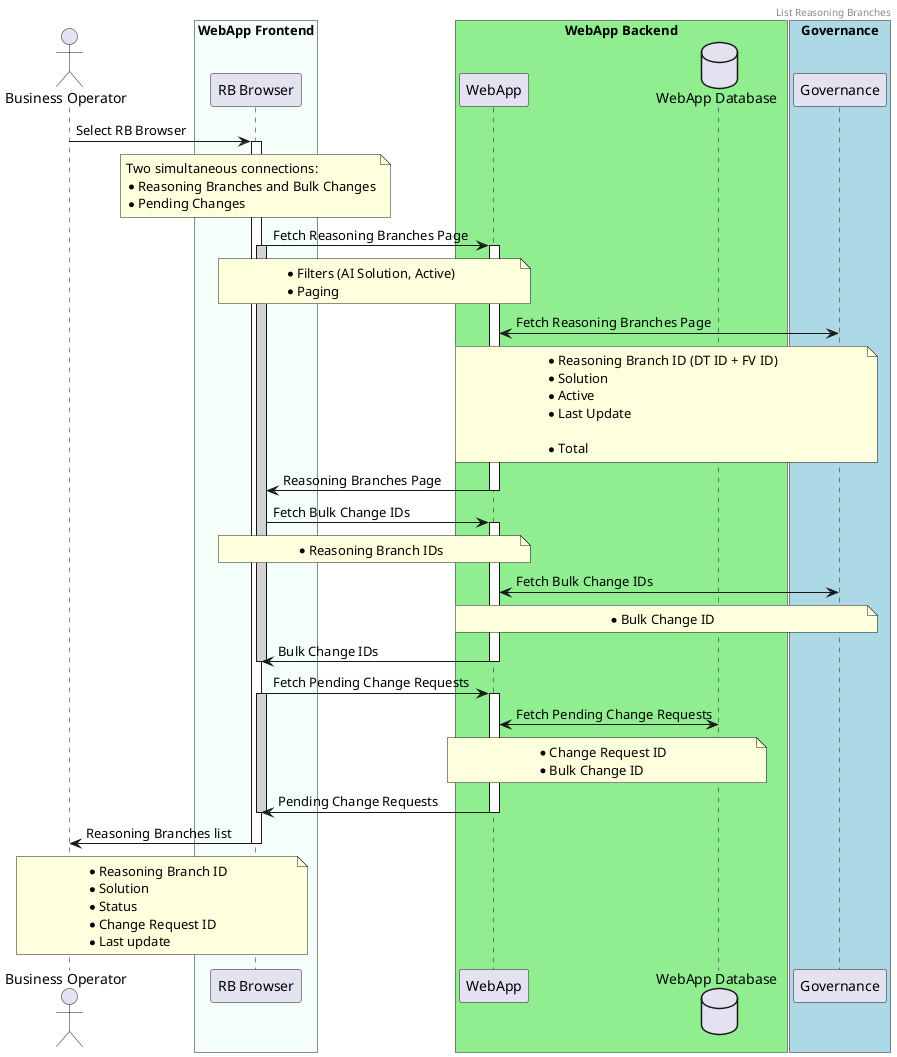 @startuml
header List Reasoning Branches

actor BO as "Business Operator"

box "WebApp Frontend" #MintCream
    participant Frontend as "RB Browser"
end box

box "WebApp Backend" #LightGreen
    participant Backend as "WebApp"
    database WebAppDB as "WebApp Database"
end box

box "Governance" #LightBlue
    participant G as "Governance"
end box

BO -> Frontend : Select RB Browser

note over Frontend
Two simultaneous connections:
* Reasoning Branches and Bulk Changes
* Pending Changes
end note

activate Frontend
Frontend -> Backend : Fetch Reasoning Branches Page
note over Frontend, Backend
    * Filters (AI Solution, Active)
    * Paging
end note

activate Frontend #LightGray
activate Backend
Backend <-> G : Fetch Reasoning Branches Page
note over Backend, G
    * Reasoning Branch ID (DT ID + FV ID)
    * Solution
    * Active
    * Last Update

    * Total
end note

Backend -> Frontend : Reasoning Branches Page
deactivate Backend

Frontend -> Backend : Fetch Bulk Change IDs
activate Backend
note over Frontend, Backend
    * Reasoning Branch IDs
end note

Backend <-> G : Fetch Bulk Change IDs
note over Backend, G
    * Bulk Change ID
end note

Backend -> Frontend : Bulk Change IDs
deactivate Backend
deactivate Frontend


Frontend -> Backend : Fetch Pending Change Requests
activate Backend
activate Frontend#LightGray
Backend <-> WebAppDB : Fetch Pending Change Requests
note over Backend, WebAppDB
    * Change Request ID
    * Bulk Change ID
end note

Backend -> Frontend : Pending Change Requests
deactivate Backend
deactivate Frontend

Frontend -> BO: Reasoning Branches list
deactivate Frontend
note over Frontend, BO
    * Reasoning Branch ID
    * Solution
    * Status
    * Change Request ID
    * Last update
end note

@enduml
